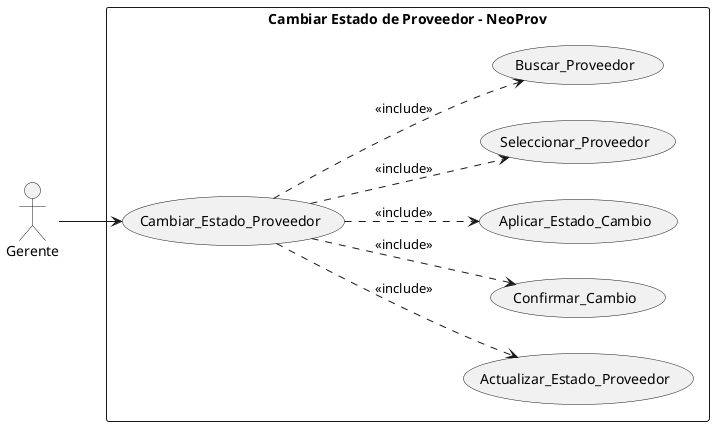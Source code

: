 @startuml diagramaCasoUsoCuatro
left to right direction
actor "Gerente" as Gerente

rectangle "Cambiar Estado de Proveedor - NeoProv" {
    usecase "Cambiar_Estado_Proveedor" as UC1
    usecase "Actualizar_Estado_Proveedor" as UC2
    usecase "Confirmar_Cambio" as UC3
    usecase "Aplicar_Estado_Cambio" as UC4
    usecase "Seleccionar_Proveedor" as UC5
    usecase "Buscar_Proveedor" as UC6
}

Gerente --> UC1
UC1 ..> UC2 : <<include>>
UC1 ..> UC3 : <<include>>
UC1 ..> UC4 : <<include>>
UC1 ..> UC5 : <<include>>
UC1 ..> UC6 : <<include>>



@enduml
